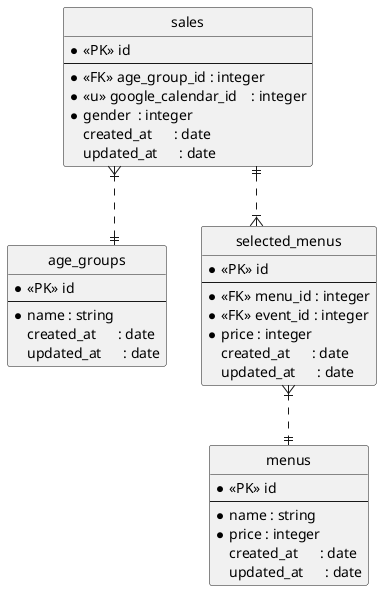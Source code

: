 @startuml test
hide circle
skinparam linetype ortho

entity "sales" as sales {
    * <<PK>> id
    --
    * <<FK>> age_group_id : integer
    * <<u>> google_calendar_id    : integer
    * gender  : integer
    created_at      : date
    updated_at      : date
}

entity "age_groups" as age_groups {
    * <<PK>> id
    --
    * name : string
    created_at      : date
    updated_at      : date
}

entity "selected_menus" as selected_menus {
    * <<PK>> id
    --
    * <<FK>> menu_id : integer
    * <<FK>> event_id : integer
    * price : integer
    created_at      : date
    updated_at      : date
}


entity "menus" as menus {
    * <<PK>> id
    --
    * name : string
    * price : integer
    created_at      : date
    updated_at      : date
}

sales }|..|| age_groups
sales ||..|{ selected_menus
selected_menus }|..|| menus

@enduml
